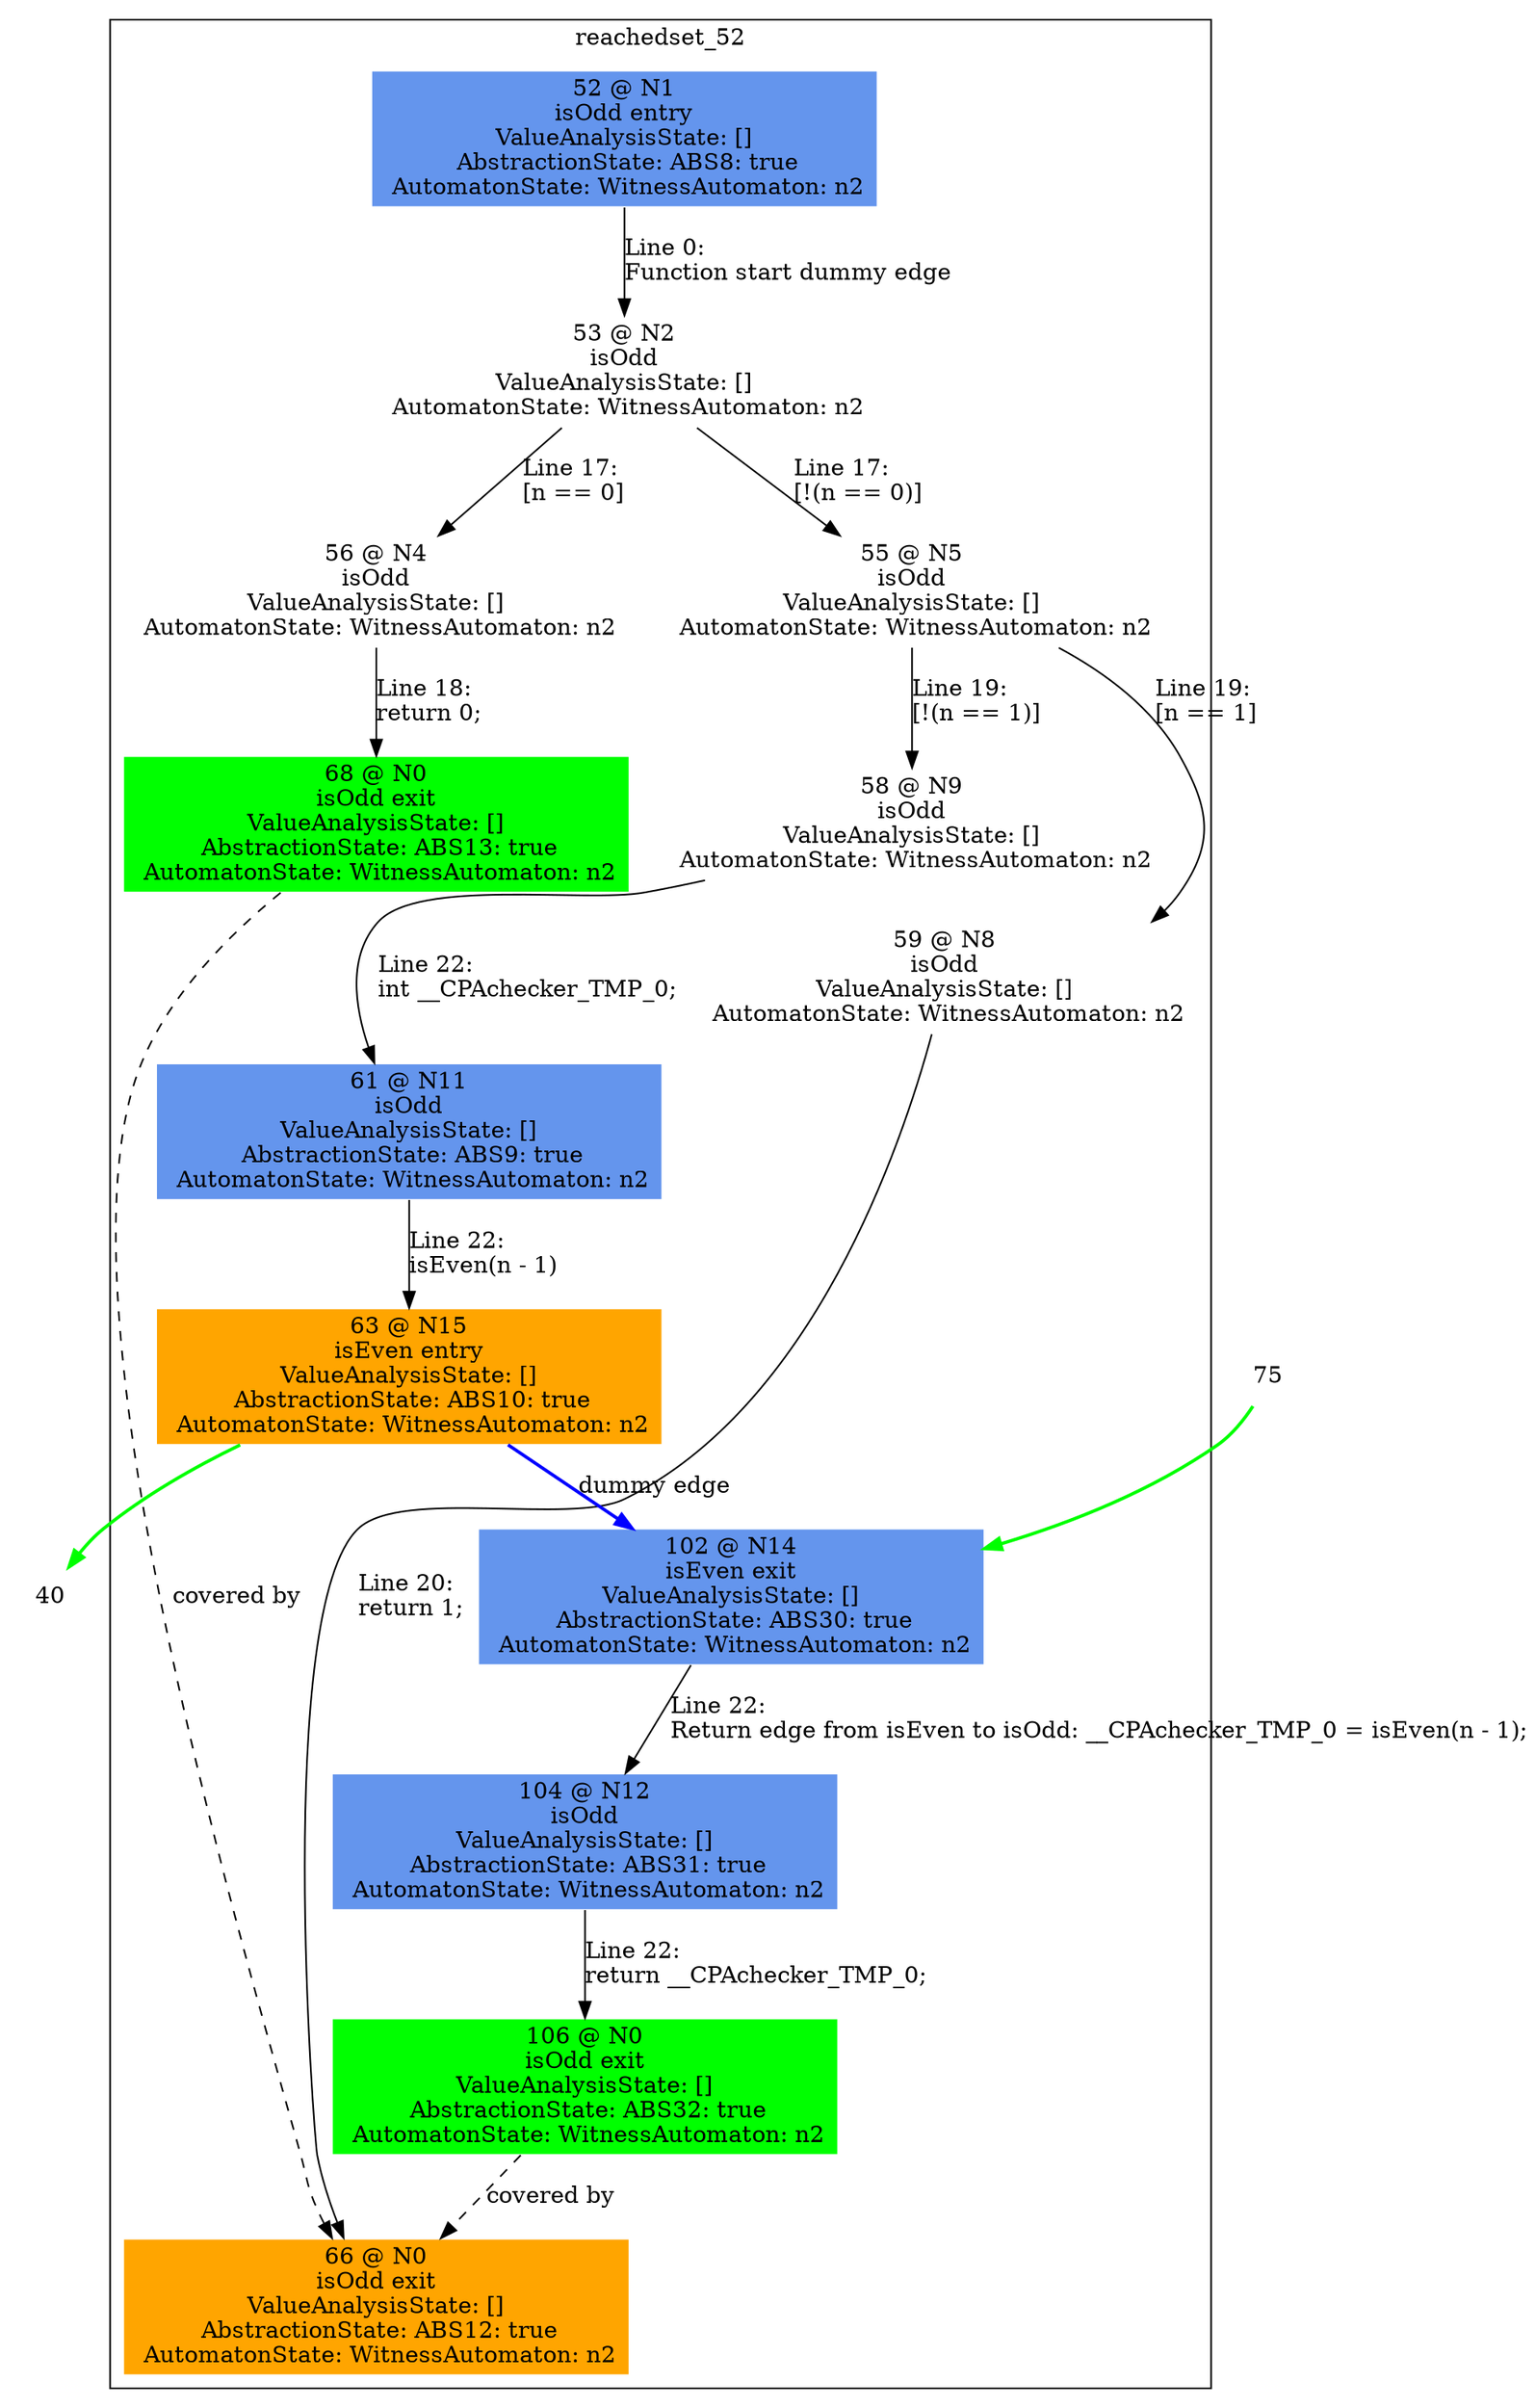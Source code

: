 digraph ARG {
node [style="filled" shape="box" color="white"]
subgraph cluster_52 {
label="reachedset_52"
52 [fillcolor="cornflowerblue" label="52 @ N1\nisOdd entry\nValueAnalysisState: []\n AbstractionState: ABS8: true\n AutomatonState: WitnessAutomaton: n2\n" id="52"]
53 [label="53 @ N2\nisOdd\nValueAnalysisState: []\n AutomatonState: WitnessAutomaton: n2\n" id="53"]
56 [label="56 @ N4\nisOdd\nValueAnalysisState: []\n AutomatonState: WitnessAutomaton: n2\n" id="56"]
68 [fillcolor="green" label="68 @ N0\nisOdd exit\nValueAnalysisState: []\n AbstractionState: ABS13: true\n AutomatonState: WitnessAutomaton: n2\n" id="68"]
55 [label="55 @ N5\nisOdd\nValueAnalysisState: []\n AutomatonState: WitnessAutomaton: n2\n" id="55"]
59 [label="59 @ N8\nisOdd\nValueAnalysisState: []\n AutomatonState: WitnessAutomaton: n2\n" id="59"]
66 [fillcolor="orange" label="66 @ N0\nisOdd exit\nValueAnalysisState: []\n AbstractionState: ABS12: true\n AutomatonState: WitnessAutomaton: n2\n" id="66"]
58 [label="58 @ N9\nisOdd\nValueAnalysisState: []\n AutomatonState: WitnessAutomaton: n2\n" id="58"]
61 [fillcolor="cornflowerblue" label="61 @ N11\nisOdd\nValueAnalysisState: []\n AbstractionState: ABS9: true\n AutomatonState: WitnessAutomaton: n2\n" id="61"]
63 [fillcolor="orange" label="63 @ N15\nisEven entry\nValueAnalysisState: []\n AbstractionState: ABS10: true\n AutomatonState: WitnessAutomaton: n2\n" id="63"]
102 [fillcolor="cornflowerblue" label="102 @ N14\nisEven exit\nValueAnalysisState: []\n AbstractionState: ABS30: true\n AutomatonState: WitnessAutomaton: n2\n" id="102"]
104 [fillcolor="cornflowerblue" label="104 @ N12\nisOdd\nValueAnalysisState: []\n AbstractionState: ABS31: true\n AutomatonState: WitnessAutomaton: n2\n" id="104"]
106 [fillcolor="green" label="106 @ N0\nisOdd exit\nValueAnalysisState: []\n AbstractionState: ABS32: true\n AutomatonState: WitnessAutomaton: n2\n" id="106"]
52 -> 53 [label="Line 0: \lFunction start dummy edge\l" id="52 -> 53"]
53 -> 55 [label="Line 17: \l[!(n == 0)]\l" id="53 -> 55"]
53 -> 56 [label="Line 17: \l[n == 0]\l" id="53 -> 56"]
56 -> 68 [label="Line 18: \lreturn 0;\l" id="56 -> 68"]
55 -> 58 [label="Line 19: \l[!(n == 1)]\l" id="55 -> 58"]
55 -> 59 [label="Line 19: \l[n == 1]\l" id="55 -> 59"]
59 -> 66 [label="Line 20: \lreturn 1;\l" id="59 -> 66"]
68 -> 66 [style="dashed" weight="0" label="covered by"]
106 -> 66 [style="dashed" weight="0" label="covered by"]
58 -> 61 [label="Line 22: \lint __CPAchecker_TMP_0;\l" id="58 -> 61"]
61 -> 63 [label="Line 22: \lisEven(n - 1)\l" id="61 -> 63"]
63 -> 102 [style="bold" color="blue" label="dummy edge" id="63 -> 102"]
102 -> 104 [label="Line 22: \lReturn edge from isEven to isOdd: __CPAchecker_TMP_0 = isEven(n - 1);\l" id="102 -> 104"]
104 -> 106 [label="Line 22: \lreturn __CPAchecker_TMP_0;\l" id="104 -> 106"]
}
63 -> 40 [color=green style=bold]
75 -> 102 [color=green style=bold]
}

